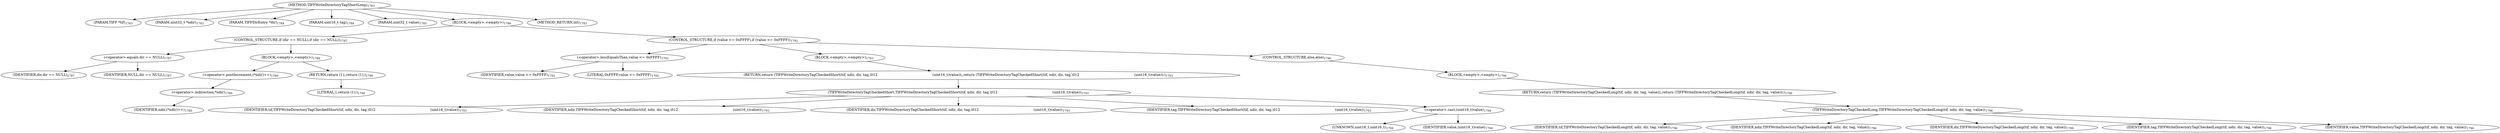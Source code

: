 digraph "TIFFWriteDirectoryTagShortLong" {  
"68732" [label = <(METHOD,TIFFWriteDirectoryTagShortLong)<SUB>1783</SUB>> ]
"68733" [label = <(PARAM,TIFF *tif)<SUB>1783</SUB>> ]
"68734" [label = <(PARAM,uint32_t *ndir)<SUB>1783</SUB>> ]
"68735" [label = <(PARAM,TIFFDirEntry *dir)<SUB>1784</SUB>> ]
"68736" [label = <(PARAM,uint16_t tag)<SUB>1784</SUB>> ]
"68737" [label = <(PARAM,uint32_t value)<SUB>1785</SUB>> ]
"68738" [label = <(BLOCK,&lt;empty&gt;,&lt;empty&gt;)<SUB>1786</SUB>> ]
"68739" [label = <(CONTROL_STRUCTURE,if (dir == NULL),if (dir == NULL))<SUB>1787</SUB>> ]
"68740" [label = <(&lt;operator&gt;.equals,dir == NULL)<SUB>1787</SUB>> ]
"68741" [label = <(IDENTIFIER,dir,dir == NULL)<SUB>1787</SUB>> ]
"68742" [label = <(IDENTIFIER,NULL,dir == NULL)<SUB>1787</SUB>> ]
"68743" [label = <(BLOCK,&lt;empty&gt;,&lt;empty&gt;)<SUB>1788</SUB>> ]
"68744" [label = <(&lt;operator&gt;.postIncrement,(*ndir)++)<SUB>1789</SUB>> ]
"68745" [label = <(&lt;operator&gt;.indirection,*ndir)<SUB>1789</SUB>> ]
"68746" [label = <(IDENTIFIER,ndir,(*ndir)++)<SUB>1789</SUB>> ]
"68747" [label = <(RETURN,return (1);,return (1);)<SUB>1790</SUB>> ]
"68748" [label = <(LITERAL,1,return (1);)<SUB>1790</SUB>> ]
"68749" [label = <(CONTROL_STRUCTURE,if (value &lt;= 0xFFFF),if (value &lt;= 0xFFFF))<SUB>1792</SUB>> ]
"68750" [label = <(&lt;operator&gt;.lessEqualsThan,value &lt;= 0xFFFF)<SUB>1792</SUB>> ]
"68751" [label = <(IDENTIFIER,value,value &lt;= 0xFFFF)<SUB>1792</SUB>> ]
"68752" [label = <(LITERAL,0xFFFF,value &lt;= 0xFFFF)<SUB>1792</SUB>> ]
"68753" [label = <(BLOCK,&lt;empty&gt;,&lt;empty&gt;)<SUB>1793</SUB>> ]
"68754" [label = <(RETURN,return (TIFFWriteDirectoryTagCheckedShort(tif, ndir, dir, tag,\012                                                  (uint16_t)value));,return (TIFFWriteDirectoryTagCheckedShort(tif, ndir, dir, tag,\012                                                  (uint16_t)value));)<SUB>1793</SUB>> ]
"68755" [label = <(TIFFWriteDirectoryTagCheckedShort,TIFFWriteDirectoryTagCheckedShort(tif, ndir, dir, tag,\012                                                  (uint16_t)value))<SUB>1793</SUB>> ]
"68756" [label = <(IDENTIFIER,tif,TIFFWriteDirectoryTagCheckedShort(tif, ndir, dir, tag,\012                                                  (uint16_t)value))<SUB>1793</SUB>> ]
"68757" [label = <(IDENTIFIER,ndir,TIFFWriteDirectoryTagCheckedShort(tif, ndir, dir, tag,\012                                                  (uint16_t)value))<SUB>1793</SUB>> ]
"68758" [label = <(IDENTIFIER,dir,TIFFWriteDirectoryTagCheckedShort(tif, ndir, dir, tag,\012                                                  (uint16_t)value))<SUB>1793</SUB>> ]
"68759" [label = <(IDENTIFIER,tag,TIFFWriteDirectoryTagCheckedShort(tif, ndir, dir, tag,\012                                                  (uint16_t)value))<SUB>1793</SUB>> ]
"68760" [label = <(&lt;operator&gt;.cast,(uint16_t)value)<SUB>1794</SUB>> ]
"68761" [label = <(UNKNOWN,uint16_t,uint16_t)<SUB>1794</SUB>> ]
"68762" [label = <(IDENTIFIER,value,(uint16_t)value)<SUB>1794</SUB>> ]
"68763" [label = <(CONTROL_STRUCTURE,else,else)<SUB>1796</SUB>> ]
"68764" [label = <(BLOCK,&lt;empty&gt;,&lt;empty&gt;)<SUB>1796</SUB>> ]
"68765" [label = <(RETURN,return (TIFFWriteDirectoryTagCheckedLong(tif, ndir, dir, tag, value));,return (TIFFWriteDirectoryTagCheckedLong(tif, ndir, dir, tag, value));)<SUB>1796</SUB>> ]
"68766" [label = <(TIFFWriteDirectoryTagCheckedLong,TIFFWriteDirectoryTagCheckedLong(tif, ndir, dir, tag, value))<SUB>1796</SUB>> ]
"68767" [label = <(IDENTIFIER,tif,TIFFWriteDirectoryTagCheckedLong(tif, ndir, dir, tag, value))<SUB>1796</SUB>> ]
"68768" [label = <(IDENTIFIER,ndir,TIFFWriteDirectoryTagCheckedLong(tif, ndir, dir, tag, value))<SUB>1796</SUB>> ]
"68769" [label = <(IDENTIFIER,dir,TIFFWriteDirectoryTagCheckedLong(tif, ndir, dir, tag, value))<SUB>1796</SUB>> ]
"68770" [label = <(IDENTIFIER,tag,TIFFWriteDirectoryTagCheckedLong(tif, ndir, dir, tag, value))<SUB>1796</SUB>> ]
"68771" [label = <(IDENTIFIER,value,TIFFWriteDirectoryTagCheckedLong(tif, ndir, dir, tag, value))<SUB>1796</SUB>> ]
"68772" [label = <(METHOD_RETURN,int)<SUB>1783</SUB>> ]
  "68732" -> "68733" 
  "68732" -> "68734" 
  "68732" -> "68735" 
  "68732" -> "68736" 
  "68732" -> "68737" 
  "68732" -> "68738" 
  "68732" -> "68772" 
  "68738" -> "68739" 
  "68738" -> "68749" 
  "68739" -> "68740" 
  "68739" -> "68743" 
  "68740" -> "68741" 
  "68740" -> "68742" 
  "68743" -> "68744" 
  "68743" -> "68747" 
  "68744" -> "68745" 
  "68745" -> "68746" 
  "68747" -> "68748" 
  "68749" -> "68750" 
  "68749" -> "68753" 
  "68749" -> "68763" 
  "68750" -> "68751" 
  "68750" -> "68752" 
  "68753" -> "68754" 
  "68754" -> "68755" 
  "68755" -> "68756" 
  "68755" -> "68757" 
  "68755" -> "68758" 
  "68755" -> "68759" 
  "68755" -> "68760" 
  "68760" -> "68761" 
  "68760" -> "68762" 
  "68763" -> "68764" 
  "68764" -> "68765" 
  "68765" -> "68766" 
  "68766" -> "68767" 
  "68766" -> "68768" 
  "68766" -> "68769" 
  "68766" -> "68770" 
  "68766" -> "68771" 
}
